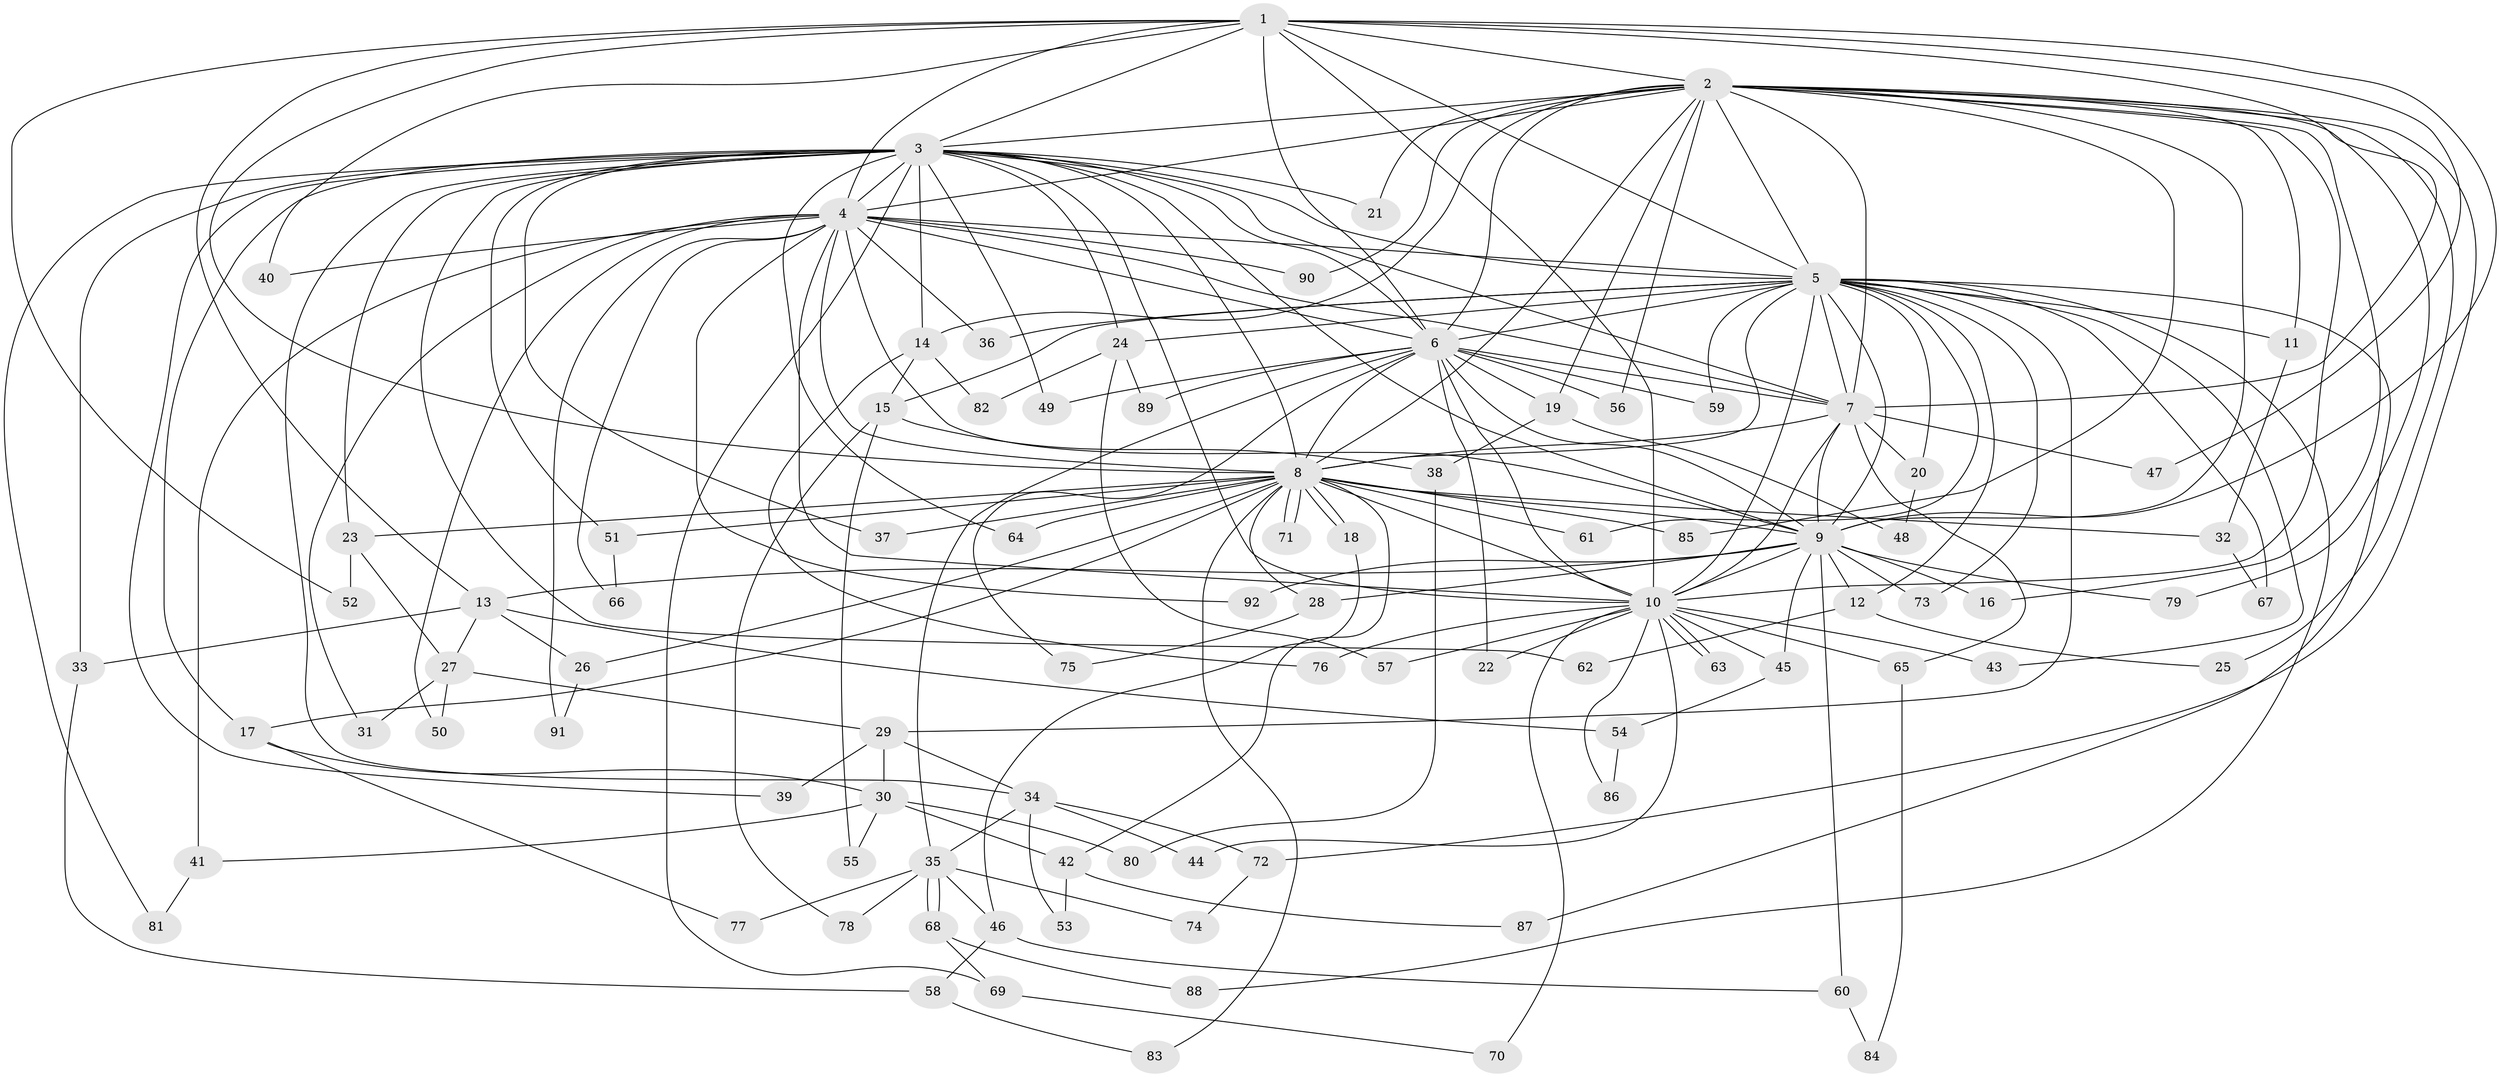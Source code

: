 // coarse degree distribution, {9: 0.021739130434782608, 25: 0.021739130434782608, 21: 0.043478260869565216, 15: 0.021739130434782608, 12: 0.021739130434782608, 3: 0.15217391304347827, 6: 0.06521739130434782, 2: 0.4782608695652174, 4: 0.06521739130434782, 5: 0.043478260869565216, 7: 0.021739130434782608, 8: 0.021739130434782608, 1: 0.021739130434782608}
// Generated by graph-tools (version 1.1) at 2025/17/03/04/25 18:17:55]
// undirected, 92 vertices, 209 edges
graph export_dot {
graph [start="1"]
  node [color=gray90,style=filled];
  1;
  2;
  3;
  4;
  5;
  6;
  7;
  8;
  9;
  10;
  11;
  12;
  13;
  14;
  15;
  16;
  17;
  18;
  19;
  20;
  21;
  22;
  23;
  24;
  25;
  26;
  27;
  28;
  29;
  30;
  31;
  32;
  33;
  34;
  35;
  36;
  37;
  38;
  39;
  40;
  41;
  42;
  43;
  44;
  45;
  46;
  47;
  48;
  49;
  50;
  51;
  52;
  53;
  54;
  55;
  56;
  57;
  58;
  59;
  60;
  61;
  62;
  63;
  64;
  65;
  66;
  67;
  68;
  69;
  70;
  71;
  72;
  73;
  74;
  75;
  76;
  77;
  78;
  79;
  80;
  81;
  82;
  83;
  84;
  85;
  86;
  87;
  88;
  89;
  90;
  91;
  92;
  1 -- 2;
  1 -- 3;
  1 -- 4;
  1 -- 5;
  1 -- 6;
  1 -- 7;
  1 -- 8;
  1 -- 9;
  1 -- 10;
  1 -- 13;
  1 -- 40;
  1 -- 47;
  1 -- 52;
  2 -- 3;
  2 -- 4;
  2 -- 5;
  2 -- 6;
  2 -- 7;
  2 -- 8;
  2 -- 9;
  2 -- 10;
  2 -- 11;
  2 -- 14;
  2 -- 16;
  2 -- 19;
  2 -- 21;
  2 -- 25;
  2 -- 56;
  2 -- 72;
  2 -- 79;
  2 -- 85;
  2 -- 90;
  3 -- 4;
  3 -- 5;
  3 -- 6;
  3 -- 7;
  3 -- 8;
  3 -- 9;
  3 -- 10;
  3 -- 14;
  3 -- 17;
  3 -- 21;
  3 -- 23;
  3 -- 24;
  3 -- 33;
  3 -- 34;
  3 -- 37;
  3 -- 39;
  3 -- 49;
  3 -- 51;
  3 -- 62;
  3 -- 64;
  3 -- 69;
  3 -- 81;
  4 -- 5;
  4 -- 6;
  4 -- 7;
  4 -- 8;
  4 -- 9;
  4 -- 10;
  4 -- 31;
  4 -- 36;
  4 -- 40;
  4 -- 41;
  4 -- 50;
  4 -- 66;
  4 -- 90;
  4 -- 91;
  4 -- 92;
  5 -- 6;
  5 -- 7;
  5 -- 8;
  5 -- 9;
  5 -- 10;
  5 -- 11;
  5 -- 12;
  5 -- 15;
  5 -- 20;
  5 -- 24;
  5 -- 29;
  5 -- 36;
  5 -- 43;
  5 -- 59;
  5 -- 61;
  5 -- 67;
  5 -- 73;
  5 -- 87;
  5 -- 88;
  6 -- 7;
  6 -- 8;
  6 -- 9;
  6 -- 10;
  6 -- 19;
  6 -- 22;
  6 -- 35;
  6 -- 49;
  6 -- 56;
  6 -- 59;
  6 -- 75;
  6 -- 89;
  7 -- 8;
  7 -- 9;
  7 -- 10;
  7 -- 20;
  7 -- 47;
  7 -- 65;
  8 -- 9;
  8 -- 10;
  8 -- 17;
  8 -- 18;
  8 -- 18;
  8 -- 23;
  8 -- 26;
  8 -- 28;
  8 -- 32;
  8 -- 37;
  8 -- 42;
  8 -- 51;
  8 -- 61;
  8 -- 64;
  8 -- 71;
  8 -- 71;
  8 -- 83;
  8 -- 85;
  9 -- 10;
  9 -- 12;
  9 -- 13;
  9 -- 16;
  9 -- 28;
  9 -- 45;
  9 -- 60;
  9 -- 73;
  9 -- 79;
  9 -- 92;
  10 -- 22;
  10 -- 43;
  10 -- 44;
  10 -- 45;
  10 -- 57;
  10 -- 63;
  10 -- 63;
  10 -- 65;
  10 -- 70;
  10 -- 76;
  10 -- 86;
  11 -- 32;
  12 -- 25;
  12 -- 62;
  13 -- 26;
  13 -- 27;
  13 -- 33;
  13 -- 54;
  14 -- 15;
  14 -- 76;
  14 -- 82;
  15 -- 38;
  15 -- 55;
  15 -- 78;
  17 -- 30;
  17 -- 77;
  18 -- 46;
  19 -- 38;
  19 -- 48;
  20 -- 48;
  23 -- 27;
  23 -- 52;
  24 -- 57;
  24 -- 82;
  24 -- 89;
  26 -- 91;
  27 -- 29;
  27 -- 31;
  27 -- 50;
  28 -- 75;
  29 -- 30;
  29 -- 34;
  29 -- 39;
  30 -- 41;
  30 -- 42;
  30 -- 55;
  30 -- 80;
  32 -- 67;
  33 -- 58;
  34 -- 35;
  34 -- 44;
  34 -- 53;
  34 -- 72;
  35 -- 46;
  35 -- 68;
  35 -- 68;
  35 -- 74;
  35 -- 77;
  35 -- 78;
  38 -- 80;
  41 -- 81;
  42 -- 53;
  42 -- 87;
  45 -- 54;
  46 -- 58;
  46 -- 60;
  51 -- 66;
  54 -- 86;
  58 -- 83;
  60 -- 84;
  65 -- 84;
  68 -- 69;
  68 -- 88;
  69 -- 70;
  72 -- 74;
}

